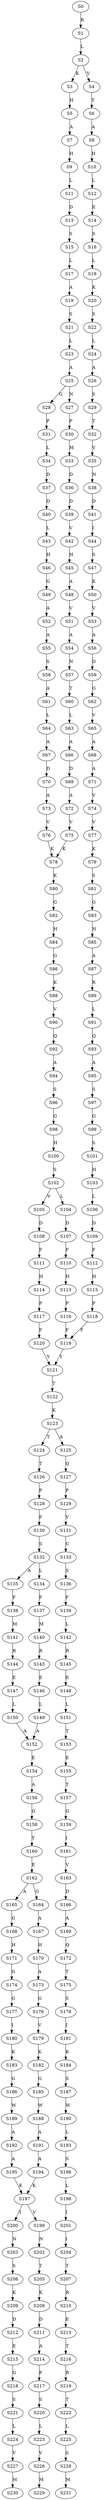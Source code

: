 strict digraph  {
	S0 -> S1 [ label = R ];
	S1 -> S2 [ label = L ];
	S2 -> S3 [ label = K ];
	S2 -> S4 [ label = V ];
	S3 -> S5 [ label = H ];
	S4 -> S6 [ label = Y ];
	S5 -> S7 [ label = A ];
	S6 -> S8 [ label = A ];
	S7 -> S9 [ label = H ];
	S8 -> S10 [ label = H ];
	S9 -> S11 [ label = L ];
	S10 -> S12 [ label = L ];
	S11 -> S13 [ label = D ];
	S12 -> S14 [ label = E ];
	S13 -> S15 [ label = S ];
	S14 -> S16 [ label = S ];
	S15 -> S17 [ label = L ];
	S16 -> S18 [ label = L ];
	S17 -> S19 [ label = A ];
	S18 -> S20 [ label = K ];
	S19 -> S21 [ label = S ];
	S20 -> S22 [ label = S ];
	S21 -> S23 [ label = L ];
	S22 -> S24 [ label = L ];
	S23 -> S25 [ label = A ];
	S24 -> S26 [ label = A ];
	S25 -> S27 [ label = N ];
	S25 -> S28 [ label = G ];
	S26 -> S29 [ label = S ];
	S27 -> S30 [ label = P ];
	S28 -> S31 [ label = P ];
	S29 -> S32 [ label = T ];
	S30 -> S33 [ label = M ];
	S31 -> S34 [ label = L ];
	S32 -> S35 [ label = V ];
	S33 -> S36 [ label = D ];
	S34 -> S37 [ label = D ];
	S35 -> S38 [ label = N ];
	S36 -> S39 [ label = D ];
	S37 -> S40 [ label = D ];
	S38 -> S41 [ label = D ];
	S39 -> S42 [ label = V ];
	S40 -> S43 [ label = L ];
	S41 -> S44 [ label = I ];
	S42 -> S45 [ label = H ];
	S43 -> S46 [ label = H ];
	S44 -> S47 [ label = S ];
	S45 -> S48 [ label = A ];
	S46 -> S49 [ label = G ];
	S47 -> S50 [ label = K ];
	S48 -> S51 [ label = V ];
	S49 -> S52 [ label = A ];
	S50 -> S53 [ label = V ];
	S51 -> S54 [ label = A ];
	S52 -> S55 [ label = A ];
	S53 -> S56 [ label = A ];
	S54 -> S57 [ label = N ];
	S55 -> S58 [ label = S ];
	S56 -> S59 [ label = D ];
	S57 -> S60 [ label = T ];
	S58 -> S61 [ label = A ];
	S59 -> S62 [ label = G ];
	S60 -> S63 [ label = L ];
	S61 -> S64 [ label = L ];
	S62 -> S65 [ label = V ];
	S63 -> S66 [ label = A ];
	S64 -> S67 [ label = A ];
	S65 -> S68 [ label = A ];
	S66 -> S69 [ label = D ];
	S67 -> S70 [ label = D ];
	S68 -> S71 [ label = A ];
	S69 -> S72 [ label = A ];
	S70 -> S73 [ label = A ];
	S71 -> S74 [ label = V ];
	S72 -> S75 [ label = V ];
	S73 -> S76 [ label = V ];
	S74 -> S77 [ label = V ];
	S75 -> S78 [ label = K ];
	S76 -> S78 [ label = K ];
	S77 -> S79 [ label = K ];
	S78 -> S80 [ label = K ];
	S79 -> S81 [ label = S ];
	S80 -> S82 [ label = G ];
	S81 -> S83 [ label = G ];
	S82 -> S84 [ label = H ];
	S83 -> S85 [ label = H ];
	S84 -> S86 [ label = G ];
	S85 -> S87 [ label = A ];
	S86 -> S88 [ label = K ];
	S87 -> S89 [ label = R ];
	S88 -> S90 [ label = V ];
	S89 -> S91 [ label = L ];
	S90 -> S92 [ label = Q ];
	S91 -> S93 [ label = Q ];
	S92 -> S94 [ label = A ];
	S93 -> S95 [ label = A ];
	S94 -> S96 [ label = S ];
	S95 -> S97 [ label = S ];
	S96 -> S98 [ label = G ];
	S97 -> S99 [ label = G ];
	S98 -> S100 [ label = H ];
	S99 -> S101 [ label = S ];
	S100 -> S102 [ label = S ];
	S101 -> S103 [ label = H ];
	S102 -> S104 [ label = L ];
	S102 -> S105 [ label = V ];
	S103 -> S106 [ label = L ];
	S104 -> S107 [ label = D ];
	S105 -> S108 [ label = D ];
	S106 -> S109 [ label = D ];
	S107 -> S110 [ label = F ];
	S108 -> S111 [ label = F ];
	S109 -> S112 [ label = F ];
	S110 -> S113 [ label = H ];
	S111 -> S114 [ label = H ];
	S112 -> S115 [ label = H ];
	S113 -> S116 [ label = P ];
	S114 -> S117 [ label = P ];
	S115 -> S118 [ label = P ];
	S116 -> S119 [ label = F ];
	S117 -> S120 [ label = F ];
	S118 -> S119 [ label = F ];
	S119 -> S121 [ label = Y ];
	S120 -> S121 [ label = Y ];
	S121 -> S122 [ label = T ];
	S122 -> S123 [ label = K ];
	S123 -> S124 [ label = T ];
	S123 -> S125 [ label = A ];
	S124 -> S126 [ label = T ];
	S125 -> S127 [ label = Q ];
	S126 -> S128 [ label = P ];
	S127 -> S129 [ label = P ];
	S128 -> S130 [ label = F ];
	S129 -> S131 [ label = Y ];
	S130 -> S132 [ label = S ];
	S131 -> S133 [ label = C ];
	S132 -> S134 [ label = L ];
	S132 -> S135 [ label = A ];
	S133 -> S136 [ label = S ];
	S134 -> S137 [ label = F ];
	S135 -> S138 [ label = F ];
	S136 -> S139 [ label = F ];
	S137 -> S140 [ label = M ];
	S138 -> S141 [ label = M ];
	S139 -> S142 [ label = L ];
	S140 -> S143 [ label = R ];
	S141 -> S144 [ label = R ];
	S142 -> S145 [ label = R ];
	S143 -> S146 [ label = E ];
	S144 -> S147 [ label = E ];
	S145 -> S148 [ label = E ];
	S146 -> S149 [ label = L ];
	S147 -> S150 [ label = L ];
	S148 -> S151 [ label = L ];
	S149 -> S152 [ label = A ];
	S150 -> S152 [ label = A ];
	S151 -> S153 [ label = T ];
	S152 -> S154 [ label = E ];
	S153 -> S155 [ label = E ];
	S154 -> S156 [ label = A ];
	S155 -> S157 [ label = T ];
	S156 -> S158 [ label = G ];
	S157 -> S159 [ label = G ];
	S158 -> S160 [ label = Y ];
	S159 -> S161 [ label = I ];
	S160 -> S162 [ label = E ];
	S161 -> S163 [ label = V ];
	S162 -> S164 [ label = G ];
	S162 -> S165 [ label = A ];
	S163 -> S166 [ label = D ];
	S164 -> S167 [ label = A ];
	S165 -> S168 [ label = G ];
	S166 -> S169 [ label = A ];
	S167 -> S170 [ label = H ];
	S168 -> S171 [ label = H ];
	S169 -> S172 [ label = Q ];
	S170 -> S173 [ label = A ];
	S171 -> S174 [ label = G ];
	S172 -> S175 [ label = T ];
	S173 -> S176 [ label = G ];
	S174 -> S177 [ label = G ];
	S175 -> S178 [ label = S ];
	S176 -> S179 [ label = V ];
	S177 -> S180 [ label = I ];
	S178 -> S181 [ label = I ];
	S179 -> S182 [ label = K ];
	S180 -> S183 [ label = K ];
	S181 -> S184 [ label = K ];
	S182 -> S185 [ label = G ];
	S183 -> S186 [ label = G ];
	S184 -> S187 [ label = S ];
	S185 -> S188 [ label = W ];
	S186 -> S189 [ label = W ];
	S187 -> S190 [ label = W ];
	S188 -> S191 [ label = A ];
	S189 -> S192 [ label = A ];
	S190 -> S193 [ label = L ];
	S191 -> S194 [ label = A ];
	S192 -> S195 [ label = A ];
	S193 -> S196 [ label = S ];
	S194 -> S197 [ label = K ];
	S195 -> S197 [ label = K ];
	S196 -> S198 [ label = L ];
	S197 -> S199 [ label = V ];
	S197 -> S200 [ label = I ];
	S198 -> S201 [ label = I ];
	S199 -> S202 [ label = N ];
	S200 -> S203 [ label = N ];
	S201 -> S204 [ label = I ];
	S202 -> S205 [ label = T ];
	S203 -> S206 [ label = S ];
	S204 -> S207 [ label = T ];
	S205 -> S208 [ label = K ];
	S206 -> S209 [ label = K ];
	S207 -> S210 [ label = R ];
	S208 -> S211 [ label = D ];
	S209 -> S212 [ label = D ];
	S210 -> S213 [ label = E ];
	S211 -> S214 [ label = A ];
	S212 -> S215 [ label = E ];
	S213 -> S216 [ label = T ];
	S214 -> S217 [ label = P ];
	S215 -> S218 [ label = G ];
	S216 -> S219 [ label = R ];
	S217 -> S220 [ label = S ];
	S218 -> S221 [ label = S ];
	S219 -> S222 [ label = T ];
	S220 -> S223 [ label = L ];
	S221 -> S224 [ label = L ];
	S222 -> S225 [ label = L ];
	S223 -> S226 [ label = V ];
	S224 -> S227 [ label = V ];
	S225 -> S228 [ label = S ];
	S226 -> S229 [ label = M ];
	S227 -> S230 [ label = M ];
	S228 -> S231 [ label = M ];
}
